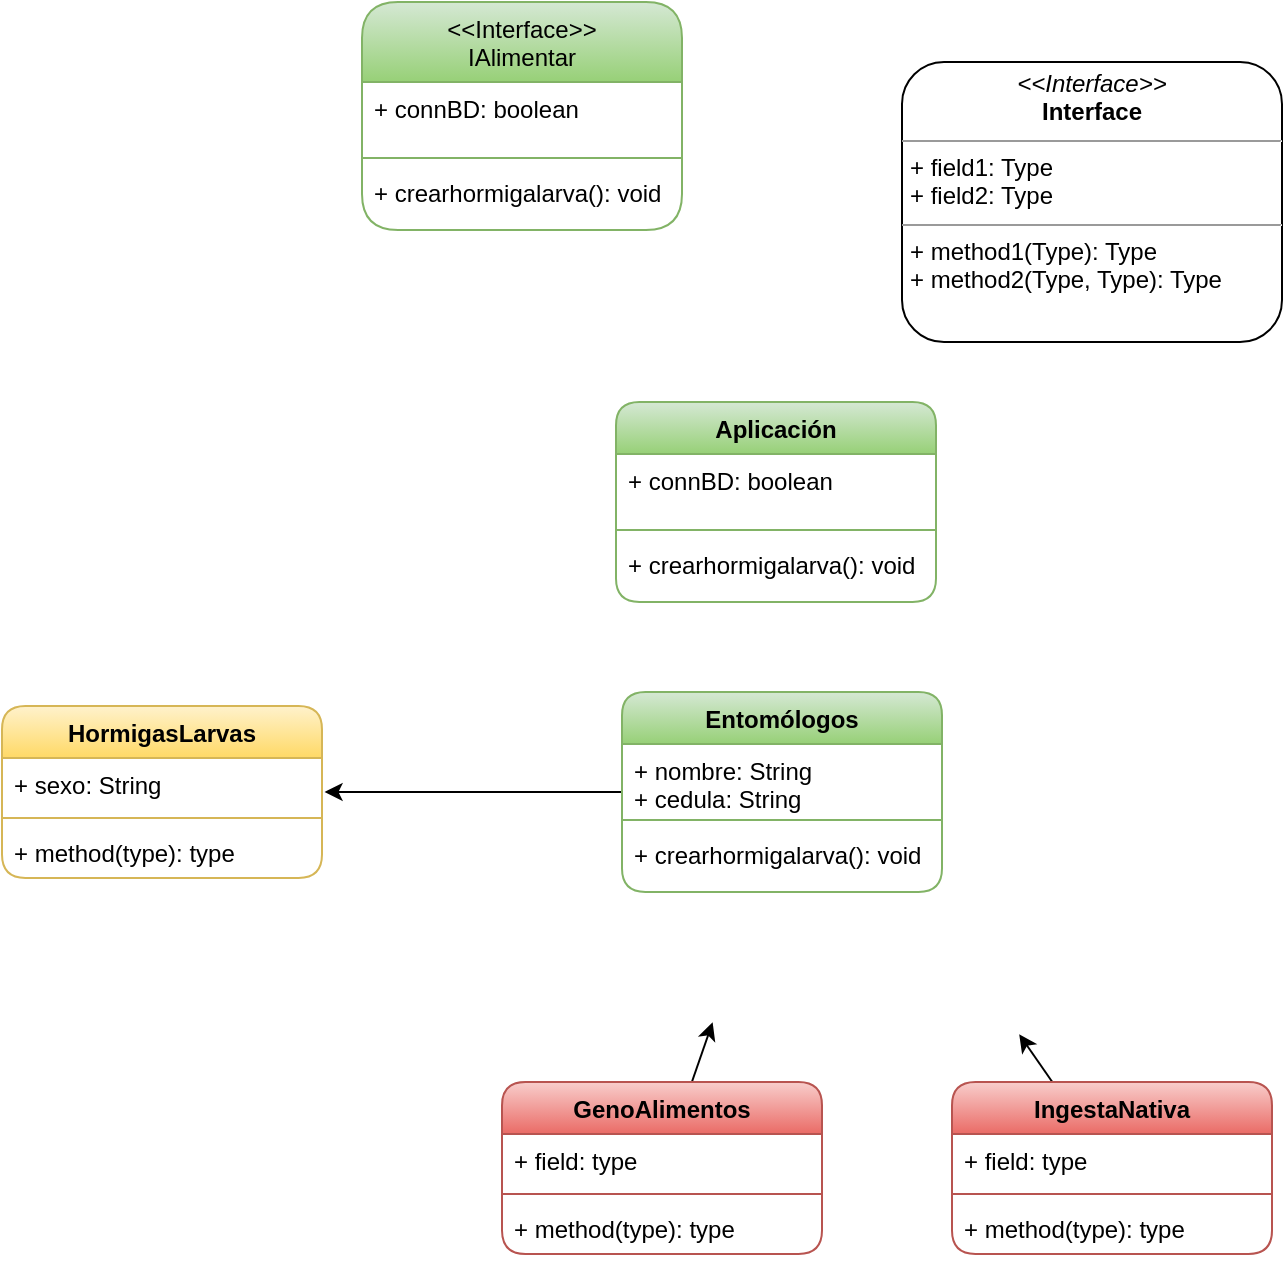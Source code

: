 <mxfile>
    <diagram id="vSW4ySMNykHqLEzXGTmC" name="Page-1">
        <mxGraphModel dx="496" dy="464" grid="1" gridSize="10" guides="1" tooltips="1" connect="1" arrows="1" fold="1" page="1" pageScale="1" pageWidth="1654" pageHeight="1169" math="0" shadow="0">
            <root>
                <mxCell id="0"/>
                <mxCell id="1" parent="0"/>
                <mxCell id="59" style="edgeStyle=none;rounded=1;html=1;entryX=1.008;entryY=0.654;entryDx=0;entryDy=0;entryPerimeter=0;" edge="1" parent="1" source="24" target="33">
                    <mxGeometry relative="1" as="geometry"/>
                </mxCell>
                <mxCell id="24" value="Entomólogos" style="swimlane;fontStyle=1;align=center;verticalAlign=top;childLayout=stackLayout;horizontal=1;startSize=26;horizontalStack=0;resizeParent=1;resizeParentMax=0;resizeLast=0;collapsible=1;marginBottom=0;rounded=1;fillColor=#d5e8d4;strokeColor=#82b366;gradientColor=#97d077;" vertex="1" parent="1">
                    <mxGeometry x="830" y="565" width="160" height="100" as="geometry"/>
                </mxCell>
                <mxCell id="25" value="+ nombre: String&#10;+ cedula: String" style="text;strokeColor=none;fillColor=none;align=left;verticalAlign=top;spacingLeft=4;spacingRight=4;overflow=hidden;rotatable=0;points=[[0,0.5],[1,0.5]];portConstraint=eastwest;rounded=1;" vertex="1" parent="24">
                    <mxGeometry y="26" width="160" height="34" as="geometry"/>
                </mxCell>
                <mxCell id="26" value="" style="line;strokeWidth=1;fillColor=none;align=left;verticalAlign=middle;spacingTop=-1;spacingLeft=3;spacingRight=3;rotatable=0;labelPosition=right;points=[];portConstraint=eastwest;strokeColor=inherit;rounded=1;" vertex="1" parent="24">
                    <mxGeometry y="60" width="160" height="8" as="geometry"/>
                </mxCell>
                <mxCell id="27" value="+ crearhormigalarva(): void" style="text;strokeColor=none;fillColor=none;align=left;verticalAlign=top;spacingLeft=4;spacingRight=4;overflow=hidden;rotatable=0;points=[[0,0.5],[1,0.5]];portConstraint=eastwest;rounded=1;" vertex="1" parent="24">
                    <mxGeometry y="68" width="160" height="32" as="geometry"/>
                </mxCell>
                <mxCell id="32" value="HormigasLarvas" style="swimlane;fontStyle=1;align=center;verticalAlign=top;childLayout=stackLayout;horizontal=1;startSize=26;horizontalStack=0;resizeParent=1;resizeParentMax=0;resizeLast=0;collapsible=1;marginBottom=0;rounded=1;fillColor=#fff2cc;gradientColor=#ffd966;strokeColor=#d6b656;" vertex="1" parent="1">
                    <mxGeometry x="520" y="572" width="160" height="86" as="geometry"/>
                </mxCell>
                <mxCell id="33" value="+ sexo: String&#10;" style="text;strokeColor=none;fillColor=none;align=left;verticalAlign=top;spacingLeft=4;spacingRight=4;overflow=hidden;rotatable=0;points=[[0,0.5],[1,0.5]];portConstraint=eastwest;rounded=1;" vertex="1" parent="32">
                    <mxGeometry y="26" width="160" height="26" as="geometry"/>
                </mxCell>
                <mxCell id="34" value="" style="line;strokeWidth=1;fillColor=none;align=left;verticalAlign=middle;spacingTop=-1;spacingLeft=3;spacingRight=3;rotatable=0;labelPosition=right;points=[];portConstraint=eastwest;strokeColor=inherit;rounded=1;" vertex="1" parent="32">
                    <mxGeometry y="52" width="160" height="8" as="geometry"/>
                </mxCell>
                <mxCell id="35" value="+ method(type): type" style="text;strokeColor=none;fillColor=none;align=left;verticalAlign=top;spacingLeft=4;spacingRight=4;overflow=hidden;rotatable=0;points=[[0,0.5],[1,0.5]];portConstraint=eastwest;rounded=1;" vertex="1" parent="32">
                    <mxGeometry y="60" width="160" height="26" as="geometry"/>
                </mxCell>
                <mxCell id="55" style="edgeStyle=none;rounded=1;html=1;entryX=0.002;entryY=0.774;entryDx=0;entryDy=0;entryPerimeter=0;" edge="1" parent="1" source="36">
                    <mxGeometry relative="1" as="geometry">
                        <mxPoint x="875.32" y="730.124" as="targetPoint"/>
                    </mxGeometry>
                </mxCell>
                <mxCell id="36" value="GenoAlimentos" style="swimlane;fontStyle=1;align=center;verticalAlign=top;childLayout=stackLayout;horizontal=1;startSize=26;horizontalStack=0;resizeParent=1;resizeParentMax=0;resizeLast=0;collapsible=1;marginBottom=0;rounded=1;fillColor=#f8cecc;gradientColor=#ea6b66;strokeColor=#b85450;" vertex="1" parent="1">
                    <mxGeometry x="770" y="760" width="160" height="86" as="geometry"/>
                </mxCell>
                <mxCell id="37" value="+ field: type" style="text;strokeColor=none;fillColor=none;align=left;verticalAlign=top;spacingLeft=4;spacingRight=4;overflow=hidden;rotatable=0;points=[[0,0.5],[1,0.5]];portConstraint=eastwest;rounded=1;" vertex="1" parent="36">
                    <mxGeometry y="26" width="160" height="26" as="geometry"/>
                </mxCell>
                <mxCell id="38" value="" style="line;strokeWidth=1;fillColor=none;align=left;verticalAlign=middle;spacingTop=-1;spacingLeft=3;spacingRight=3;rotatable=0;labelPosition=right;points=[];portConstraint=eastwest;strokeColor=inherit;rounded=1;" vertex="1" parent="36">
                    <mxGeometry y="52" width="160" height="8" as="geometry"/>
                </mxCell>
                <mxCell id="39" value="+ method(type): type" style="text;strokeColor=none;fillColor=none;align=left;verticalAlign=top;spacingLeft=4;spacingRight=4;overflow=hidden;rotatable=0;points=[[0,0.5],[1,0.5]];portConstraint=eastwest;rounded=1;" vertex="1" parent="36">
                    <mxGeometry y="60" width="160" height="26" as="geometry"/>
                </mxCell>
                <mxCell id="56" style="edgeStyle=none;rounded=1;html=1;entryX=0.96;entryY=1.005;entryDx=0;entryDy=0;entryPerimeter=0;" edge="1" parent="1" source="40">
                    <mxGeometry relative="1" as="geometry">
                        <mxPoint x="1028.6" y="736.13" as="targetPoint"/>
                    </mxGeometry>
                </mxCell>
                <mxCell id="40" value="IngestaNativa" style="swimlane;fontStyle=1;align=center;verticalAlign=top;childLayout=stackLayout;horizontal=1;startSize=26;horizontalStack=0;resizeParent=1;resizeParentMax=0;resizeLast=0;collapsible=1;marginBottom=0;rounded=1;fillColor=#f8cecc;gradientColor=#ea6b66;strokeColor=#b85450;" vertex="1" parent="1">
                    <mxGeometry x="995" y="760" width="160" height="86" as="geometry"/>
                </mxCell>
                <mxCell id="41" value="+ field: type" style="text;strokeColor=none;fillColor=none;align=left;verticalAlign=top;spacingLeft=4;spacingRight=4;overflow=hidden;rotatable=0;points=[[0,0.5],[1,0.5]];portConstraint=eastwest;rounded=1;" vertex="1" parent="40">
                    <mxGeometry y="26" width="160" height="26" as="geometry"/>
                </mxCell>
                <mxCell id="42" value="" style="line;strokeWidth=1;fillColor=none;align=left;verticalAlign=middle;spacingTop=-1;spacingLeft=3;spacingRight=3;rotatable=0;labelPosition=right;points=[];portConstraint=eastwest;strokeColor=inherit;rounded=1;" vertex="1" parent="40">
                    <mxGeometry y="52" width="160" height="8" as="geometry"/>
                </mxCell>
                <mxCell id="43" value="+ method(type): type" style="text;strokeColor=none;fillColor=none;align=left;verticalAlign=top;spacingLeft=4;spacingRight=4;overflow=hidden;rotatable=0;points=[[0,0.5],[1,0.5]];portConstraint=eastwest;rounded=1;" vertex="1" parent="40">
                    <mxGeometry y="60" width="160" height="26" as="geometry"/>
                </mxCell>
                <mxCell id="44" value="Aplicación" style="swimlane;fontStyle=1;align=center;verticalAlign=top;childLayout=stackLayout;horizontal=1;startSize=26;horizontalStack=0;resizeParent=1;resizeParentMax=0;resizeLast=0;collapsible=1;marginBottom=0;rounded=1;fillColor=#d5e8d4;strokeColor=#82b366;gradientColor=#97d077;" vertex="1" parent="1">
                    <mxGeometry x="827" y="420" width="160" height="100" as="geometry"/>
                </mxCell>
                <mxCell id="45" value="+ connBD: boolean" style="text;strokeColor=none;fillColor=none;align=left;verticalAlign=top;spacingLeft=4;spacingRight=4;overflow=hidden;rotatable=0;points=[[0,0.5],[1,0.5]];portConstraint=eastwest;rounded=1;" vertex="1" parent="44">
                    <mxGeometry y="26" width="160" height="34" as="geometry"/>
                </mxCell>
                <mxCell id="46" value="" style="line;strokeWidth=1;fillColor=none;align=left;verticalAlign=middle;spacingTop=-1;spacingLeft=3;spacingRight=3;rotatable=0;labelPosition=right;points=[];portConstraint=eastwest;strokeColor=inherit;rounded=1;" vertex="1" parent="44">
                    <mxGeometry y="60" width="160" height="8" as="geometry"/>
                </mxCell>
                <mxCell id="47" value="+ crearhormigalarva(): void" style="text;strokeColor=none;fillColor=none;align=left;verticalAlign=top;spacingLeft=4;spacingRight=4;overflow=hidden;rotatable=0;points=[[0,0.5],[1,0.5]];portConstraint=eastwest;rounded=1;" vertex="1" parent="44">
                    <mxGeometry y="68" width="160" height="32" as="geometry"/>
                </mxCell>
                <mxCell id="60" value="&lt;p style=&quot;margin:0px;margin-top:4px;text-align:center;&quot;&gt;&lt;i&gt;&amp;lt;&amp;lt;Interface&amp;gt;&amp;gt;&lt;/i&gt;&lt;br/&gt;&lt;b&gt;Interface&lt;/b&gt;&lt;/p&gt;&lt;hr size=&quot;1&quot;/&gt;&lt;p style=&quot;margin:0px;margin-left:4px;&quot;&gt;+ field1: Type&lt;br/&gt;+ field2: Type&lt;/p&gt;&lt;hr size=&quot;1&quot;/&gt;&lt;p style=&quot;margin:0px;margin-left:4px;&quot;&gt;+ method1(Type): Type&lt;br/&gt;+ method2(Type, Type): Type&lt;/p&gt;" style="verticalAlign=top;align=left;overflow=fill;fontSize=12;fontFamily=Helvetica;html=1;rounded=1;" vertex="1" parent="1">
                    <mxGeometry x="970" y="250" width="190" height="140" as="geometry"/>
                </mxCell>
                <mxCell id="61" value="&lt;&lt;Interface&gt;&gt;&#10;IAlimentar" style="swimlane;fontStyle=0;align=center;verticalAlign=top;childLayout=stackLayout;horizontal=1;startSize=40;horizontalStack=0;resizeParent=1;resizeParentMax=0;resizeLast=0;collapsible=1;marginBottom=0;rounded=1;fillColor=#d5e8d4;strokeColor=#82b366;gradientColor=#97d077;" vertex="1" parent="1">
                    <mxGeometry x="700" y="220" width="160" height="114" as="geometry"/>
                </mxCell>
                <mxCell id="62" value="+ connBD: boolean" style="text;strokeColor=none;fillColor=none;align=left;verticalAlign=top;spacingLeft=4;spacingRight=4;overflow=hidden;rotatable=0;points=[[0,0.5],[1,0.5]];portConstraint=eastwest;rounded=1;" vertex="1" parent="61">
                    <mxGeometry y="40" width="160" height="34" as="geometry"/>
                </mxCell>
                <mxCell id="63" value="" style="line;strokeWidth=1;fillColor=none;align=left;verticalAlign=middle;spacingTop=-1;spacingLeft=3;spacingRight=3;rotatable=0;labelPosition=right;points=[];portConstraint=eastwest;strokeColor=inherit;rounded=1;" vertex="1" parent="61">
                    <mxGeometry y="74" width="160" height="8" as="geometry"/>
                </mxCell>
                <mxCell id="64" value="+ crearhormigalarva(): void" style="text;strokeColor=none;fillColor=none;align=left;verticalAlign=top;spacingLeft=4;spacingRight=4;overflow=hidden;rotatable=0;points=[[0,0.5],[1,0.5]];portConstraint=eastwest;rounded=1;" vertex="1" parent="61">
                    <mxGeometry y="82" width="160" height="32" as="geometry"/>
                </mxCell>
            </root>
        </mxGraphModel>
    </diagram>
</mxfile>